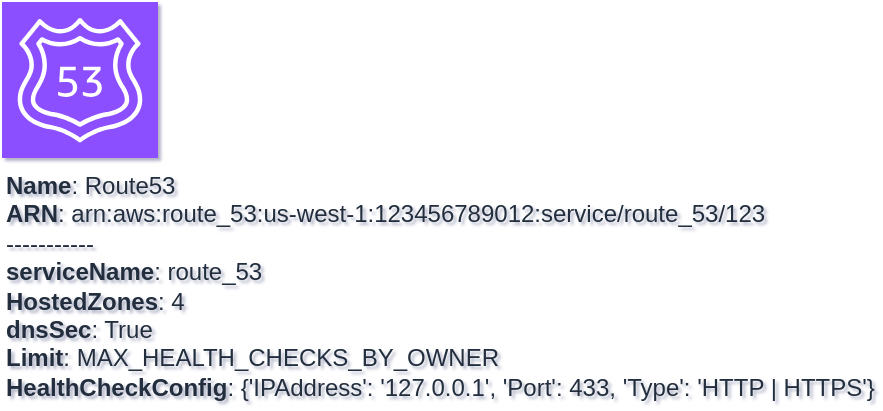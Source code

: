 <mxfile type="MultiCloud">
	<diagram id="diagram_1" name="AWS components">
		<mxGraphModel dx="1015" dy="661" grid="1" gridSize="10" guides="1" tooltips="1" connect="1" arrows="1" fold="1" page="1" pageScale="1" pageWidth="850" pageHeight="1100" math="0" shadow="1">
			<root>
				<mxCell id="0"/>
				<mxCell id="1" parent="0"/>
				<mxCell id="vertex:route_53:arn:aws:route_53:us-west-1:123456789012:service/route_53/123" value="&lt;b&gt;Name&lt;/b&gt;: Route53&lt;BR&gt;&lt;b&gt;ARN&lt;/b&gt;: arn:aws:route_53:us-west-1:123456789012:service/route_53/123&lt;BR&gt;-----------&lt;BR&gt;&lt;b&gt;serviceName&lt;/b&gt;: route_53&lt;BR&gt;&lt;b&gt;HostedZones&lt;/b&gt;: 4&lt;BR&gt;&lt;b&gt;dnsSec&lt;/b&gt;: True&lt;BR&gt;&lt;b&gt;Limit&lt;/b&gt;: MAX_HEALTH_CHECKS_BY_OWNER&lt;BR&gt;&lt;b&gt;HealthCheckConfig&lt;/b&gt;: {'IPAddress': '127.0.0.1', 'Port': 433, 'Type': 'HTTP | HTTPS'}" style="sketch=0;outlineConnect=0;fontColor=#232F3E;fillColor=#8C4FFF;strokeColor=#ffffff;dashed=0;verticalLabelPosition=bottom;verticalAlign=top;align=left;html=1;fontSize=12;fontStyle=0;aspect=fixed;shape=mxgraph.aws4.resourceIcon;resIcon=mxgraph.aws4.route_53;" parent="1" vertex="1">
					<mxGeometry width="78" height="78" as="geometry"/>
				</mxCell>
			</root>
		</mxGraphModel>
	</diagram>
</mxfile>